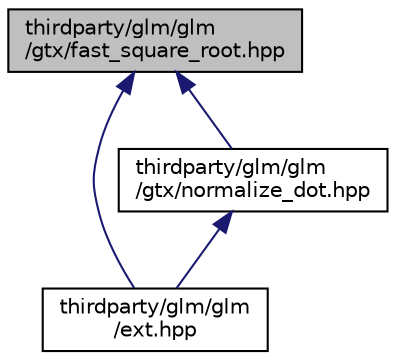 digraph "thirdparty/glm/glm/gtx/fast_square_root.hpp"
{
  edge [fontname="Helvetica",fontsize="10",labelfontname="Helvetica",labelfontsize="10"];
  node [fontname="Helvetica",fontsize="10",shape=record];
  Node1 [label="thirdparty/glm/glm\l/gtx/fast_square_root.hpp",height=0.2,width=0.4,color="black", fillcolor="grey75", style="filled", fontcolor="black"];
  Node1 -> Node2 [dir="back",color="midnightblue",fontsize="10",style="solid",fontname="Helvetica"];
  Node2 [label="thirdparty/glm/glm\l/ext.hpp",height=0.2,width=0.4,color="black", fillcolor="white", style="filled",URL="$glm_2glm_2ext_8hpp.html"];
  Node1 -> Node3 [dir="back",color="midnightblue",fontsize="10",style="solid",fontname="Helvetica"];
  Node3 [label="thirdparty/glm/glm\l/gtx/normalize_dot.hpp",height=0.2,width=0.4,color="black", fillcolor="white", style="filled",URL="$glm_2glm_2gtx_2normalize__dot_8hpp.html"];
  Node3 -> Node2 [dir="back",color="midnightblue",fontsize="10",style="solid",fontname="Helvetica"];
}
